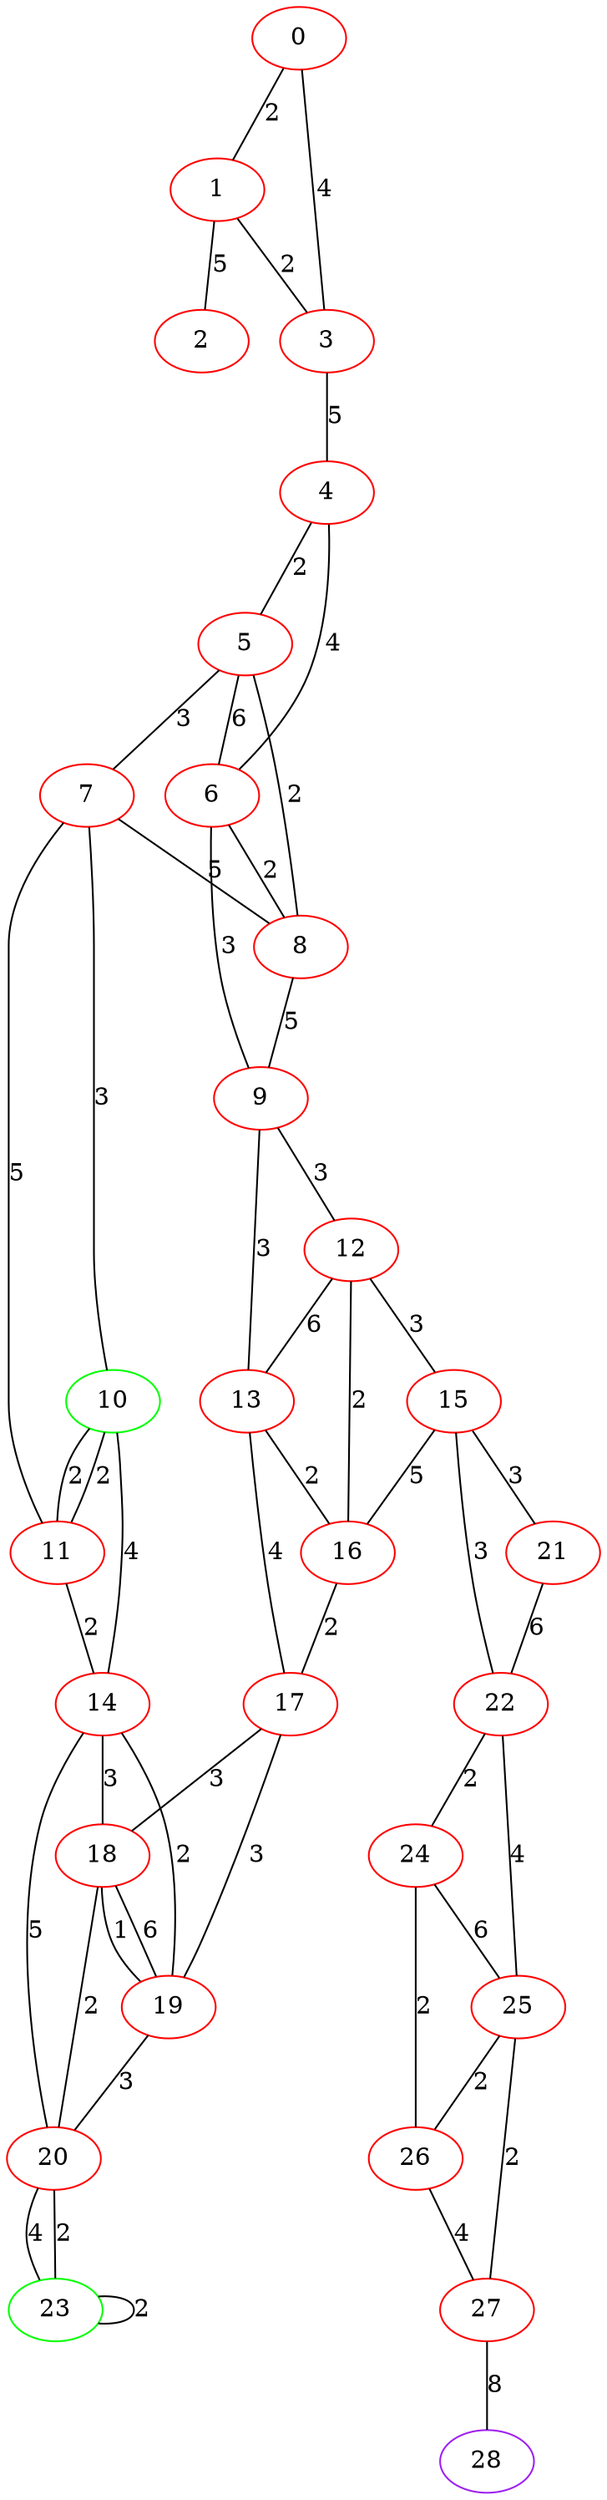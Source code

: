 graph "" {
0 [color=red, weight=1];
1 [color=red, weight=1];
2 [color=red, weight=1];
3 [color=red, weight=1];
4 [color=red, weight=1];
5 [color=red, weight=1];
6 [color=red, weight=1];
7 [color=red, weight=1];
8 [color=red, weight=1];
9 [color=red, weight=1];
10 [color=green, weight=2];
11 [color=red, weight=1];
12 [color=red, weight=1];
13 [color=red, weight=1];
14 [color=red, weight=1];
15 [color=red, weight=1];
16 [color=red, weight=1];
17 [color=red, weight=1];
18 [color=red, weight=1];
19 [color=red, weight=1];
20 [color=red, weight=1];
21 [color=red, weight=1];
22 [color=red, weight=1];
23 [color=green, weight=2];
24 [color=red, weight=1];
25 [color=red, weight=1];
26 [color=red, weight=1];
27 [color=red, weight=1];
28 [color=purple, weight=4];
0 -- 1  [key=0, label=2];
0 -- 3  [key=0, label=4];
1 -- 2  [key=0, label=5];
1 -- 3  [key=0, label=2];
3 -- 4  [key=0, label=5];
4 -- 5  [key=0, label=2];
4 -- 6  [key=0, label=4];
5 -- 8  [key=0, label=2];
5 -- 6  [key=0, label=6];
5 -- 7  [key=0, label=3];
6 -- 8  [key=0, label=2];
6 -- 9  [key=0, label=3];
7 -- 8  [key=0, label=5];
7 -- 10  [key=0, label=3];
7 -- 11  [key=0, label=5];
8 -- 9  [key=0, label=5];
9 -- 12  [key=0, label=3];
9 -- 13  [key=0, label=3];
10 -- 11  [key=0, label=2];
10 -- 11  [key=1, label=2];
10 -- 14  [key=0, label=4];
11 -- 14  [key=0, label=2];
12 -- 16  [key=0, label=2];
12 -- 13  [key=0, label=6];
12 -- 15  [key=0, label=3];
13 -- 16  [key=0, label=2];
13 -- 17  [key=0, label=4];
14 -- 18  [key=0, label=3];
14 -- 19  [key=0, label=2];
14 -- 20  [key=0, label=5];
15 -- 16  [key=0, label=5];
15 -- 21  [key=0, label=3];
15 -- 22  [key=0, label=3];
16 -- 17  [key=0, label=2];
17 -- 18  [key=0, label=3];
17 -- 19  [key=0, label=3];
18 -- 19  [key=0, label=1];
18 -- 19  [key=1, label=6];
18 -- 20  [key=0, label=2];
19 -- 20  [key=0, label=3];
20 -- 23  [key=0, label=4];
20 -- 23  [key=1, label=2];
21 -- 22  [key=0, label=6];
22 -- 24  [key=0, label=2];
22 -- 25  [key=0, label=4];
23 -- 23  [key=0, label=2];
24 -- 25  [key=0, label=6];
24 -- 26  [key=0, label=2];
25 -- 26  [key=0, label=2];
25 -- 27  [key=0, label=2];
26 -- 27  [key=0, label=4];
27 -- 28  [key=0, label=8];
}
